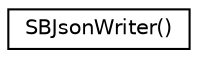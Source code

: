 digraph G
{
  edge [fontname="Helvetica",fontsize="10",labelfontname="Helvetica",labelfontsize="10"];
  node [fontname="Helvetica",fontsize="10",shape=record];
  rankdir="LR";
  Node1 [label="SBJsonWriter()",height=0.2,width=0.4,color="black", fillcolor="white", style="filled",URL="$interface_s_b_json_writer_07_08.html"];
}
